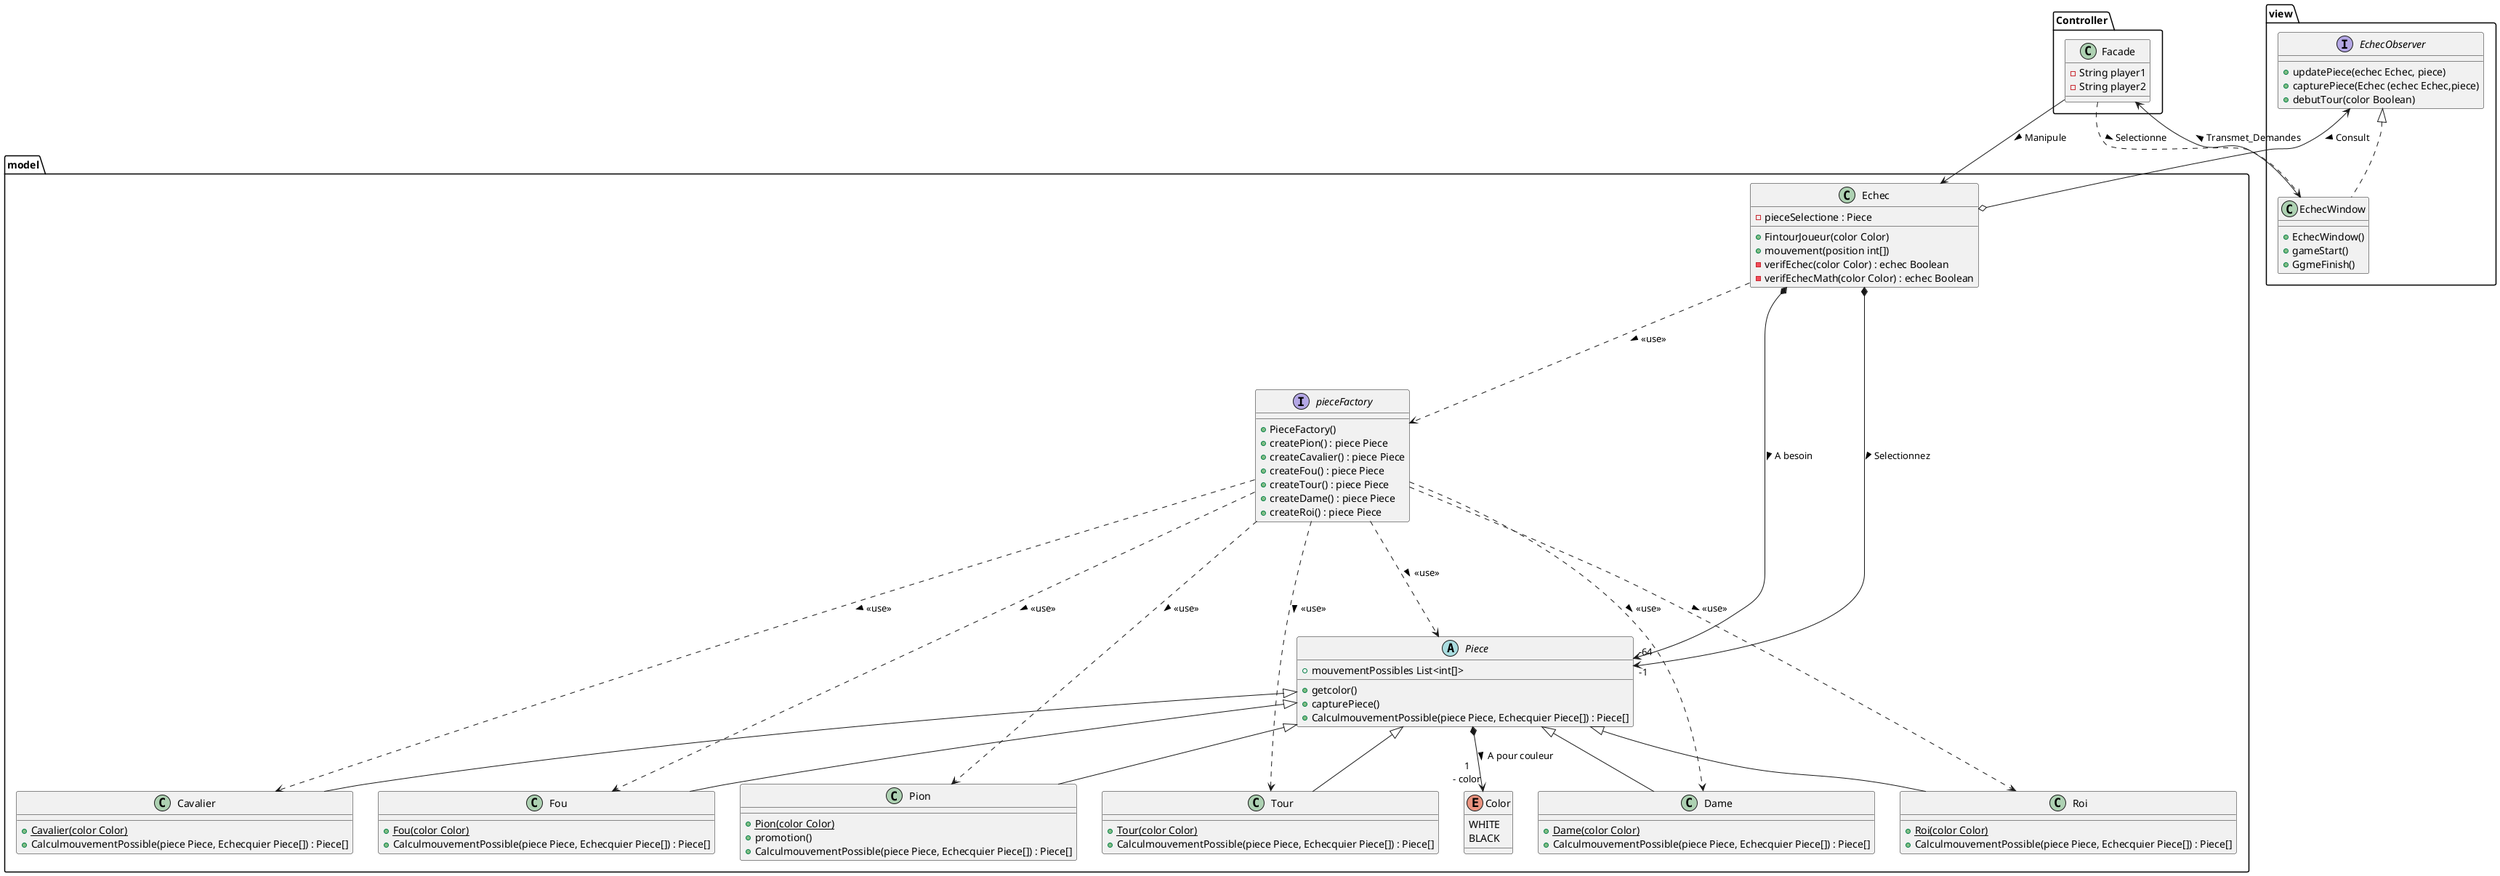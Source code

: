 @startuml
'https://plantuml.com/class-diagram


Package view{
    interface EchecObserver
    {
        +updatePiece(echec Echec, piece)
        +capturePiece(Echec (echec Echec,piece)
        +debutTour(color Boolean)
    }
    class EchecWindow implements EchecObserver
    {
     +EchecWindow()
     +gameStart()
     +GgmeFinish()
    }

}
Package Controller
{
    class Facade
    {
        -String player1
        -String player2
    }
}
Package model
{
    class Echec {

    -pieceSelectione : Piece
    +FintourJoueur(color Color)
    +mouvement(position int[])
    -verifEchec(color Color) : echec Boolean
    -verifEchecMath(color Color) : echec Boolean
    }
    Interface pieceFactory
    {
        +PieceFactory()
        +createPion() : piece Piece
        +createCavalier() : piece Piece
        +createFou() : piece Piece
        +createTour() : piece Piece
        +createDame() : piece Piece
        +createRoi() : piece Piece
    }
    abstract class Piece
    {
        +mouvementPossibles List<int[]>
        +getcolor()
        +capturePiece()
        +CalculmouvementPossible(piece Piece, Echecquier Piece[]) : Piece[]
    }
    class Pion extends Piece
    {
        +{static}Pion(color Color)
        +promotion()
        +CalculmouvementPossible(piece Piece, Echecquier Piece[]) : Piece[]
    }
    class Cavalier extends Piece
    {
    +{static}Cavalier(color Color)
    +CalculmouvementPossible(piece Piece, Echecquier Piece[]) : Piece[]
    }
    class Fou extends Piece
    {
    +{static}Fou(color Color)
    +CalculmouvementPossible(piece Piece, Echecquier Piece[]) : Piece[]
    }
    class Tour extends Piece
    {
    +{static}Tour(color Color)
    +CalculmouvementPossible(piece Piece, Echecquier Piece[]) : Piece[]
    }
    class Dame extends Piece
    {
    +{static}Dame(color Color)
    +CalculmouvementPossible(piece Piece, Echecquier Piece[]) : Piece[]
    }
    class Roi extends Piece
    {
    +{static}Roi(color Color)
    +CalculmouvementPossible(piece Piece, Echecquier Piece[]) : Piece[]
    }
    Enum Color
    {
        WHITE
        BLACK
    }
}

Piece *--> "1\n- color" Color : > A pour couleur
Echec *--> "-64" Piece : > A besoin
Echec *-----> "-1" Piece : > Selectionnez

Echec ..> pieceFactory : > <<use>>

pieceFactory ...> Piece : > <<use>>
pieceFactory ..> Roi : > <<use>>
pieceFactory ..> Pion : > <<use>>
pieceFactory ..> Cavalier : > <<use>>
pieceFactory ..> Fou : > <<use>>
pieceFactory ..> Dame : > <<use>>
pieceFactory ..> Tour : > <<use>>


EchecObserver <--o Echec : > Consult
Facade --> Echec : > Manipule
Facade ..> EchecWindow : > Selectionne
EchecWindow --> Facade : > Transmet_Demandes

@enduml